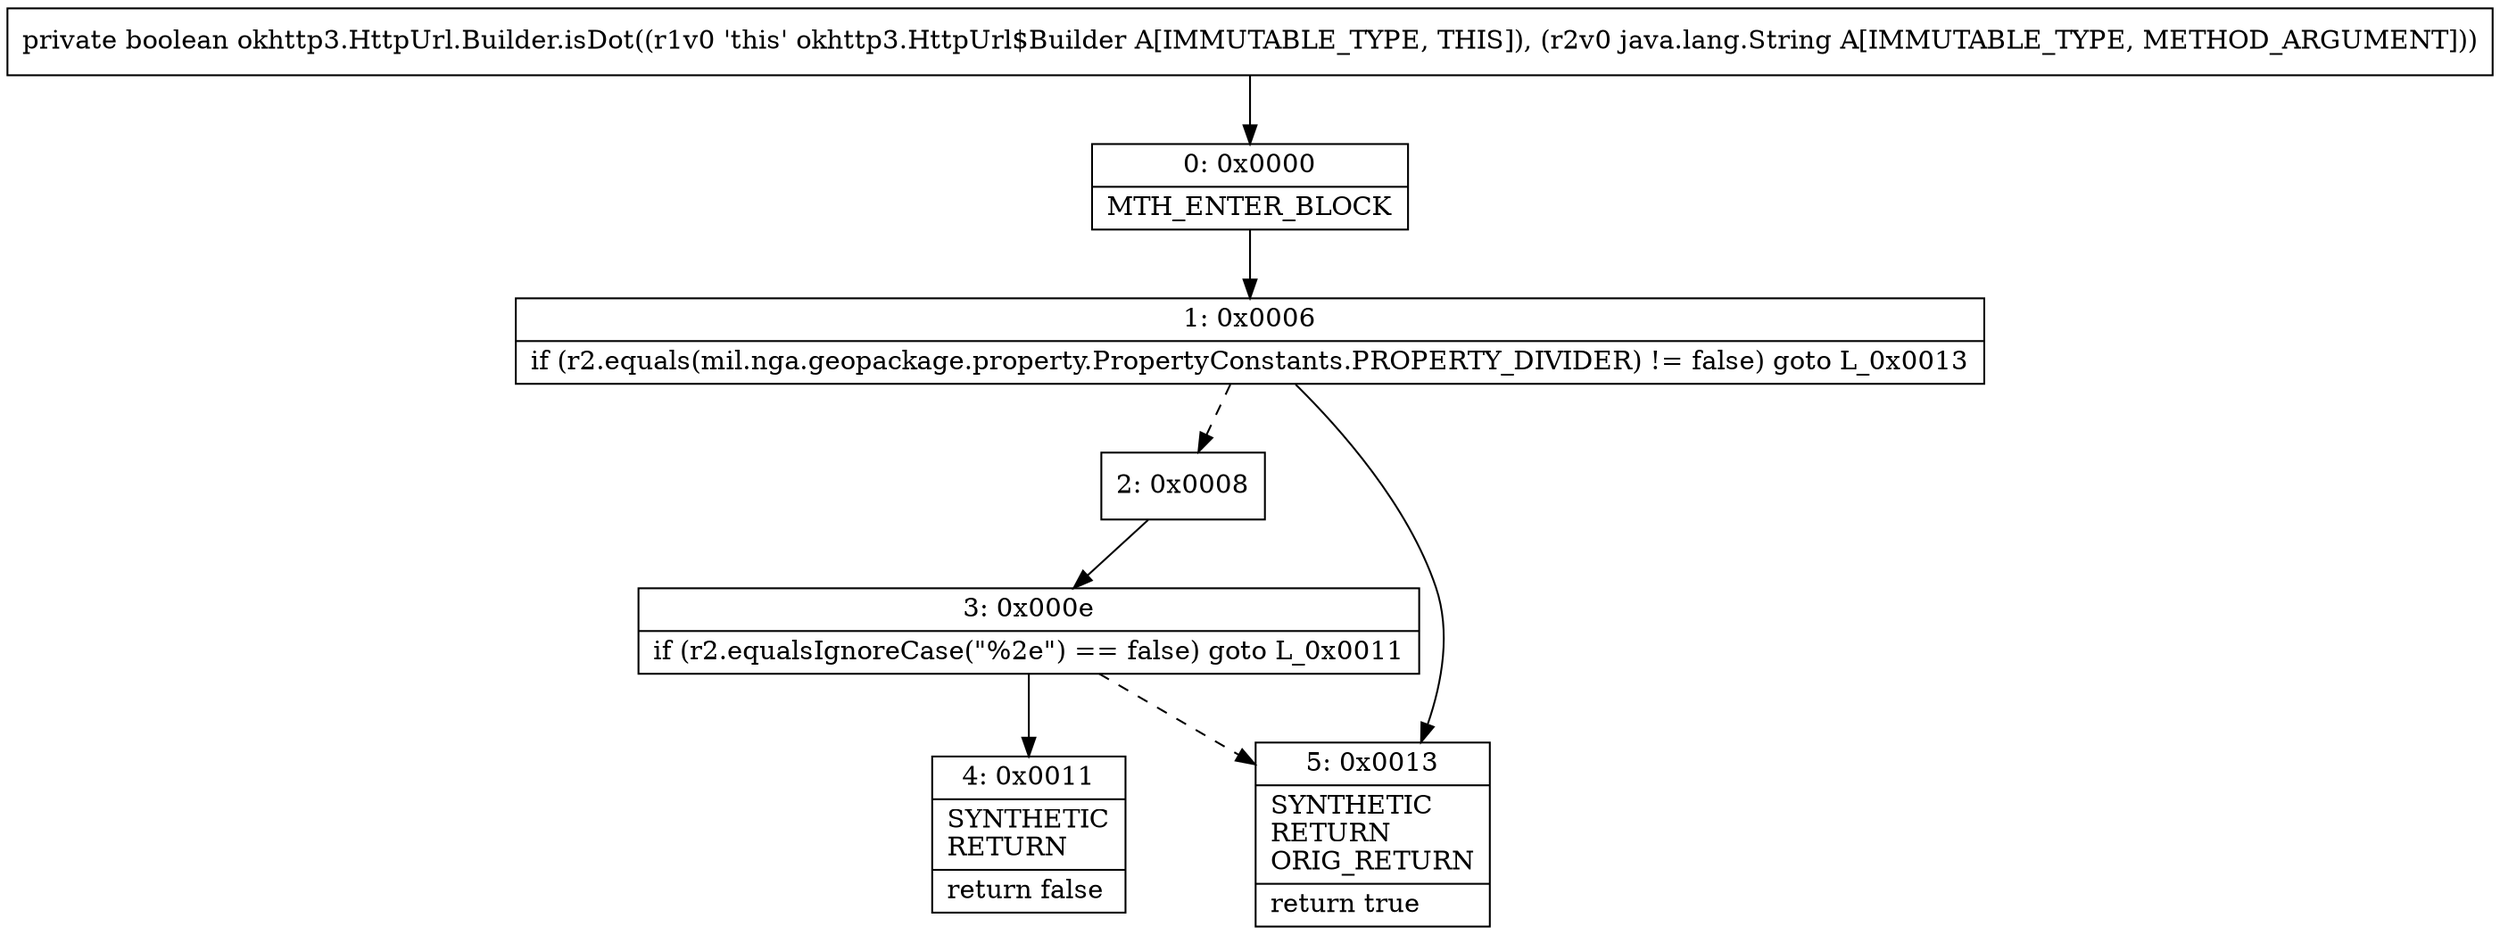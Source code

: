 digraph "CFG forokhttp3.HttpUrl.Builder.isDot(Ljava\/lang\/String;)Z" {
Node_0 [shape=record,label="{0\:\ 0x0000|MTH_ENTER_BLOCK\l}"];
Node_1 [shape=record,label="{1\:\ 0x0006|if (r2.equals(mil.nga.geopackage.property.PropertyConstants.PROPERTY_DIVIDER) != false) goto L_0x0013\l}"];
Node_2 [shape=record,label="{2\:\ 0x0008}"];
Node_3 [shape=record,label="{3\:\ 0x000e|if (r2.equalsIgnoreCase(\"%2e\") == false) goto L_0x0011\l}"];
Node_4 [shape=record,label="{4\:\ 0x0011|SYNTHETIC\lRETURN\l|return false\l}"];
Node_5 [shape=record,label="{5\:\ 0x0013|SYNTHETIC\lRETURN\lORIG_RETURN\l|return true\l}"];
MethodNode[shape=record,label="{private boolean okhttp3.HttpUrl.Builder.isDot((r1v0 'this' okhttp3.HttpUrl$Builder A[IMMUTABLE_TYPE, THIS]), (r2v0 java.lang.String A[IMMUTABLE_TYPE, METHOD_ARGUMENT])) }"];
MethodNode -> Node_0;
Node_0 -> Node_1;
Node_1 -> Node_2[style=dashed];
Node_1 -> Node_5;
Node_2 -> Node_3;
Node_3 -> Node_4;
Node_3 -> Node_5[style=dashed];
}

